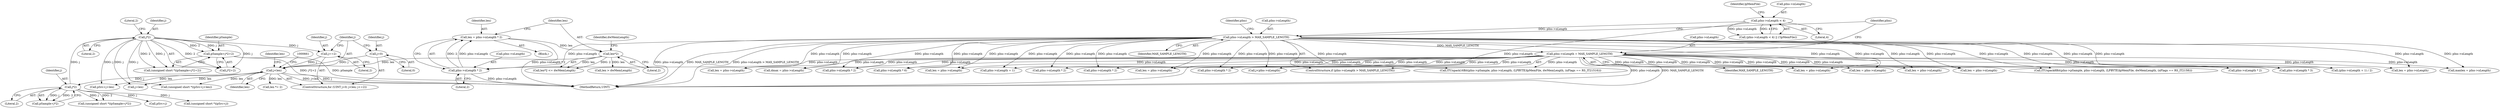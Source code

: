 digraph "0_gstreamer_bc2cdd57d549ab3ba59782e9b395d0cd683fd3ac@pointer" {
"1000678" [label="(Call,pSample+j*2+2)"];
"1000681" [label="(Call,j*2)"];
"1000664" [label="(Call,j*2)"];
"1000651" [label="(Call,j<len)"];
"1000654" [label="(Call,j+=2)"];
"1000648" [label="(Call,j=0)"];
"1000627" [label="(Call,len*2)"];
"1000618" [label="(Call,len = pIns->nLength * 2)"];
"1000620" [label="(Call,pIns->nLength * 2)"];
"1000139" [label="(Call,pIns->nLength = MAX_SAMPLE_LENGTH)"];
"1000134" [label="(Call,pIns->nLength > MAX_SAMPLE_LENGTH)"];
"1000124" [label="(Call,pIns->nLength < 4)"];
"1000695" [label="(Identifier,len)"];
"1000664" [label="(Call,j*2)"];
"1000130" [label="(Identifier,lpMemFile)"];
"1000571" [label="(Call,pIns->nLength * 2)"];
"1001210" [label="(Call,dmax = pIns->nLength)"];
"1000648" [label="(Call,j=0)"];
"1000683" [label="(Literal,2)"];
"1001239" [label="(Call,pIns->nLength * 2)"];
"1000681" [label="(Call,j*2)"];
"1000650" [label="(Literal,0)"];
"1000666" [label="(Literal,2)"];
"1000620" [label="(Call,pIns->nLength * 2)"];
"1000507" [label="(Call,pIns->nLength * 2)"];
"1000965" [label="(Call,ITUnpack16Bit(pIns->pSample, pIns->nLength, (LPBYTE)lpMemFile, dwMemLength, (nFlags == RS_IT21516)))"];
"1000652" [label="(Identifier,j)"];
"1000655" [label="(Identifier,j)"];
"1002016" [label="(Call,len > dwMemLength)"];
"1000950" [label="(Call,ITUnpack8Bit(pIns->pSample, pIns->nLength, (LPBYTE)lpMemFile, dwMemLength, (nFlags == RS_IT2158)))"];
"1001527" [label="(Call,pIns->nLength * 3)"];
"1001698" [label="(Call,pIns->nLength * 6)"];
"1000138" [label="(Identifier,MAX_SAMPLE_LENGTH)"];
"1000654" [label="(Call,j+=2)"];
"1001087" [label="(Call,len = pIns->nLength)"];
"1000124" [label="(Call,pIns->nLength < 4)"];
"1000197" [label="(Block,)"];
"1001904" [label="(Call,len = pIns->nLength)"];
"1000630" [label="(Identifier,dwMemLength)"];
"1001366" [label="(Call,j<pIns->nLength)"];
"1000649" [label="(Identifier,j)"];
"1000680" [label="(Call,j*2+2)"];
"1000133" [label="(ControlStructure,if (pIns->nLength > MAX_SAMPLE_LENGTH))"];
"1000996" [label="(Call,len = pIns->nLength)"];
"1000651" [label="(Call,j<len)"];
"1000836" [label="(Call,len = pIns->nLength)"];
"1000628" [label="(Identifier,len)"];
"1000629" [label="(Literal,2)"];
"1000135" [label="(Call,pIns->nLength)"];
"1000300" [label="(Call,(pIns->nLength + 1) / 2)"];
"1000662" [label="(Call,pSample+j*2)"];
"1000141" [label="(Identifier,pIns)"];
"1000123" [label="(Call,(pIns->nLength < 4) || (!lpMemFile))"];
"1000694" [label="(Call,len *= 2)"];
"1000684" [label="(Literal,2)"];
"1000691" [label="(Call,j+len)"];
"1000627" [label="(Call,len*2)"];
"1000621" [label="(Call,pIns->nLength)"];
"1000679" [label="(Identifier,pSample)"];
"1000687" [label="(Call,(unsigned short *)(pSrc+j+len))"];
"1002045" [label="(MethodReturn,UINT)"];
"1000200" [label="(Call,len = pIns->nLength)"];
"1000301" [label="(Call,pIns->nLength + 1)"];
"1000457" [label="(Call,pIns->nLength * 2)"];
"1000128" [label="(Literal,4)"];
"1000626" [label="(Call,len*2 <= dwMemLength)"];
"1000246" [label="(Call,len = pIns->nLength)"];
"1000721" [label="(Call,len = pIns->nLength)"];
"1000656" [label="(Literal,2)"];
"1000618" [label="(Call,len = pIns->nLength * 2)"];
"1000676" [label="(Call,(unsigned short *)(pSample+j*2+2))"];
"1000660" [label="(Call,(unsigned short *)(pSample+j*2))"];
"1000671" [label="(Call,pSrc+j)"];
"1001993" [label="(Call,len = pIns->nLength)"];
"1000665" [label="(Identifier,j)"];
"1000682" [label="(Identifier,j)"];
"1000669" [label="(Call,(unsigned short *)(pSrc+j))"];
"1000134" [label="(Call,pIns->nLength > MAX_SAMPLE_LENGTH)"];
"1000689" [label="(Call,pSrc+j+len)"];
"1000646" [label="(ControlStructure,for (UINT j=0; j<len; j+=2))"];
"1000678" [label="(Call,pSample+j*2+2)"];
"1000139" [label="(Call,pIns->nLength = MAX_SAMPLE_LENGTH)"];
"1001483" [label="(Call,maxlen = pIns->nLength)"];
"1000125" [label="(Call,pIns->nLength)"];
"1000624" [label="(Literal,2)"];
"1000143" [label="(Identifier,MAX_SAMPLE_LENGTH)"];
"1000653" [label="(Identifier,len)"];
"1000146" [label="(Identifier,pIns)"];
"1000399" [label="(Call,pIns->nLength * 2)"];
"1000619" [label="(Identifier,len)"];
"1000140" [label="(Call,pIns->nLength)"];
"1000678" -> "1000676"  [label="AST: "];
"1000678" -> "1000680"  [label="CFG: "];
"1000679" -> "1000678"  [label="AST: "];
"1000680" -> "1000678"  [label="AST: "];
"1000676" -> "1000678"  [label="CFG: "];
"1000678" -> "1002045"  [label="DDG: j*2+2"];
"1000678" -> "1002045"  [label="DDG: pSample"];
"1000681" -> "1000678"  [label="DDG: j"];
"1000681" -> "1000678"  [label="DDG: 2"];
"1000681" -> "1000680"  [label="AST: "];
"1000681" -> "1000683"  [label="CFG: "];
"1000682" -> "1000681"  [label="AST: "];
"1000683" -> "1000681"  [label="AST: "];
"1000684" -> "1000681"  [label="CFG: "];
"1000681" -> "1000654"  [label="DDG: j"];
"1000681" -> "1000676"  [label="DDG: j"];
"1000681" -> "1000676"  [label="DDG: 2"];
"1000681" -> "1000680"  [label="DDG: j"];
"1000681" -> "1000680"  [label="DDG: 2"];
"1000664" -> "1000681"  [label="DDG: j"];
"1000681" -> "1000687"  [label="DDG: j"];
"1000681" -> "1000689"  [label="DDG: j"];
"1000681" -> "1000691"  [label="DDG: j"];
"1000664" -> "1000662"  [label="AST: "];
"1000664" -> "1000666"  [label="CFG: "];
"1000665" -> "1000664"  [label="AST: "];
"1000666" -> "1000664"  [label="AST: "];
"1000662" -> "1000664"  [label="CFG: "];
"1000664" -> "1000660"  [label="DDG: j"];
"1000664" -> "1000660"  [label="DDG: 2"];
"1000664" -> "1000662"  [label="DDG: j"];
"1000664" -> "1000662"  [label="DDG: 2"];
"1000651" -> "1000664"  [label="DDG: j"];
"1000664" -> "1000669"  [label="DDG: j"];
"1000664" -> "1000671"  [label="DDG: j"];
"1000651" -> "1000646"  [label="AST: "];
"1000651" -> "1000653"  [label="CFG: "];
"1000652" -> "1000651"  [label="AST: "];
"1000653" -> "1000651"  [label="AST: "];
"1000661" -> "1000651"  [label="CFG: "];
"1000695" -> "1000651"  [label="CFG: "];
"1000651" -> "1002045"  [label="DDG: j<len"];
"1000651" -> "1002045"  [label="DDG: j"];
"1000654" -> "1000651"  [label="DDG: j"];
"1000648" -> "1000651"  [label="DDG: j"];
"1000627" -> "1000651"  [label="DDG: len"];
"1000651" -> "1000687"  [label="DDG: len"];
"1000651" -> "1000689"  [label="DDG: len"];
"1000651" -> "1000691"  [label="DDG: len"];
"1000651" -> "1000694"  [label="DDG: len"];
"1000654" -> "1000646"  [label="AST: "];
"1000654" -> "1000656"  [label="CFG: "];
"1000655" -> "1000654"  [label="AST: "];
"1000656" -> "1000654"  [label="AST: "];
"1000652" -> "1000654"  [label="CFG: "];
"1000648" -> "1000646"  [label="AST: "];
"1000648" -> "1000650"  [label="CFG: "];
"1000649" -> "1000648"  [label="AST: "];
"1000650" -> "1000648"  [label="AST: "];
"1000652" -> "1000648"  [label="CFG: "];
"1000627" -> "1000626"  [label="AST: "];
"1000627" -> "1000629"  [label="CFG: "];
"1000628" -> "1000627"  [label="AST: "];
"1000629" -> "1000627"  [label="AST: "];
"1000630" -> "1000627"  [label="CFG: "];
"1000627" -> "1000626"  [label="DDG: len"];
"1000627" -> "1000626"  [label="DDG: 2"];
"1000618" -> "1000627"  [label="DDG: len"];
"1000627" -> "1002016"  [label="DDG: len"];
"1000618" -> "1000197"  [label="AST: "];
"1000618" -> "1000620"  [label="CFG: "];
"1000619" -> "1000618"  [label="AST: "];
"1000620" -> "1000618"  [label="AST: "];
"1000628" -> "1000618"  [label="CFG: "];
"1000618" -> "1002045"  [label="DDG: pIns->nLength * 2"];
"1000620" -> "1000618"  [label="DDG: pIns->nLength"];
"1000620" -> "1000618"  [label="DDG: 2"];
"1000620" -> "1000624"  [label="CFG: "];
"1000621" -> "1000620"  [label="AST: "];
"1000624" -> "1000620"  [label="AST: "];
"1000620" -> "1002045"  [label="DDG: pIns->nLength"];
"1000139" -> "1000620"  [label="DDG: pIns->nLength"];
"1000134" -> "1000620"  [label="DDG: pIns->nLength"];
"1000139" -> "1000133"  [label="AST: "];
"1000139" -> "1000143"  [label="CFG: "];
"1000140" -> "1000139"  [label="AST: "];
"1000143" -> "1000139"  [label="AST: "];
"1000146" -> "1000139"  [label="CFG: "];
"1000139" -> "1002045"  [label="DDG: pIns->nLength"];
"1000139" -> "1002045"  [label="DDG: MAX_SAMPLE_LENGTH"];
"1000134" -> "1000139"  [label="DDG: MAX_SAMPLE_LENGTH"];
"1000139" -> "1000200"  [label="DDG: pIns->nLength"];
"1000139" -> "1000246"  [label="DDG: pIns->nLength"];
"1000139" -> "1000300"  [label="DDG: pIns->nLength"];
"1000139" -> "1000301"  [label="DDG: pIns->nLength"];
"1000139" -> "1000399"  [label="DDG: pIns->nLength"];
"1000139" -> "1000457"  [label="DDG: pIns->nLength"];
"1000139" -> "1000507"  [label="DDG: pIns->nLength"];
"1000139" -> "1000571"  [label="DDG: pIns->nLength"];
"1000139" -> "1000721"  [label="DDG: pIns->nLength"];
"1000139" -> "1000836"  [label="DDG: pIns->nLength"];
"1000139" -> "1000950"  [label="DDG: pIns->nLength"];
"1000139" -> "1000965"  [label="DDG: pIns->nLength"];
"1000139" -> "1000996"  [label="DDG: pIns->nLength"];
"1000139" -> "1001087"  [label="DDG: pIns->nLength"];
"1000139" -> "1001210"  [label="DDG: pIns->nLength"];
"1000139" -> "1001239"  [label="DDG: pIns->nLength"];
"1000139" -> "1001366"  [label="DDG: pIns->nLength"];
"1000139" -> "1001483"  [label="DDG: pIns->nLength"];
"1000139" -> "1001527"  [label="DDG: pIns->nLength"];
"1000139" -> "1001698"  [label="DDG: pIns->nLength"];
"1000139" -> "1001904"  [label="DDG: pIns->nLength"];
"1000139" -> "1001993"  [label="DDG: pIns->nLength"];
"1000134" -> "1000133"  [label="AST: "];
"1000134" -> "1000138"  [label="CFG: "];
"1000135" -> "1000134"  [label="AST: "];
"1000138" -> "1000134"  [label="AST: "];
"1000141" -> "1000134"  [label="CFG: "];
"1000146" -> "1000134"  [label="CFG: "];
"1000134" -> "1002045"  [label="DDG: pIns->nLength > MAX_SAMPLE_LENGTH"];
"1000134" -> "1002045"  [label="DDG: pIns->nLength"];
"1000134" -> "1002045"  [label="DDG: MAX_SAMPLE_LENGTH"];
"1000124" -> "1000134"  [label="DDG: pIns->nLength"];
"1000134" -> "1000200"  [label="DDG: pIns->nLength"];
"1000134" -> "1000246"  [label="DDG: pIns->nLength"];
"1000134" -> "1000300"  [label="DDG: pIns->nLength"];
"1000134" -> "1000301"  [label="DDG: pIns->nLength"];
"1000134" -> "1000399"  [label="DDG: pIns->nLength"];
"1000134" -> "1000457"  [label="DDG: pIns->nLength"];
"1000134" -> "1000507"  [label="DDG: pIns->nLength"];
"1000134" -> "1000571"  [label="DDG: pIns->nLength"];
"1000134" -> "1000721"  [label="DDG: pIns->nLength"];
"1000134" -> "1000836"  [label="DDG: pIns->nLength"];
"1000134" -> "1000950"  [label="DDG: pIns->nLength"];
"1000134" -> "1000965"  [label="DDG: pIns->nLength"];
"1000134" -> "1000996"  [label="DDG: pIns->nLength"];
"1000134" -> "1001087"  [label="DDG: pIns->nLength"];
"1000134" -> "1001210"  [label="DDG: pIns->nLength"];
"1000134" -> "1001239"  [label="DDG: pIns->nLength"];
"1000134" -> "1001366"  [label="DDG: pIns->nLength"];
"1000134" -> "1001483"  [label="DDG: pIns->nLength"];
"1000134" -> "1001527"  [label="DDG: pIns->nLength"];
"1000134" -> "1001698"  [label="DDG: pIns->nLength"];
"1000134" -> "1001904"  [label="DDG: pIns->nLength"];
"1000134" -> "1001993"  [label="DDG: pIns->nLength"];
"1000124" -> "1000123"  [label="AST: "];
"1000124" -> "1000128"  [label="CFG: "];
"1000125" -> "1000124"  [label="AST: "];
"1000128" -> "1000124"  [label="AST: "];
"1000130" -> "1000124"  [label="CFG: "];
"1000123" -> "1000124"  [label="CFG: "];
"1000124" -> "1002045"  [label="DDG: pIns->nLength"];
"1000124" -> "1000123"  [label="DDG: pIns->nLength"];
"1000124" -> "1000123"  [label="DDG: 4"];
}
